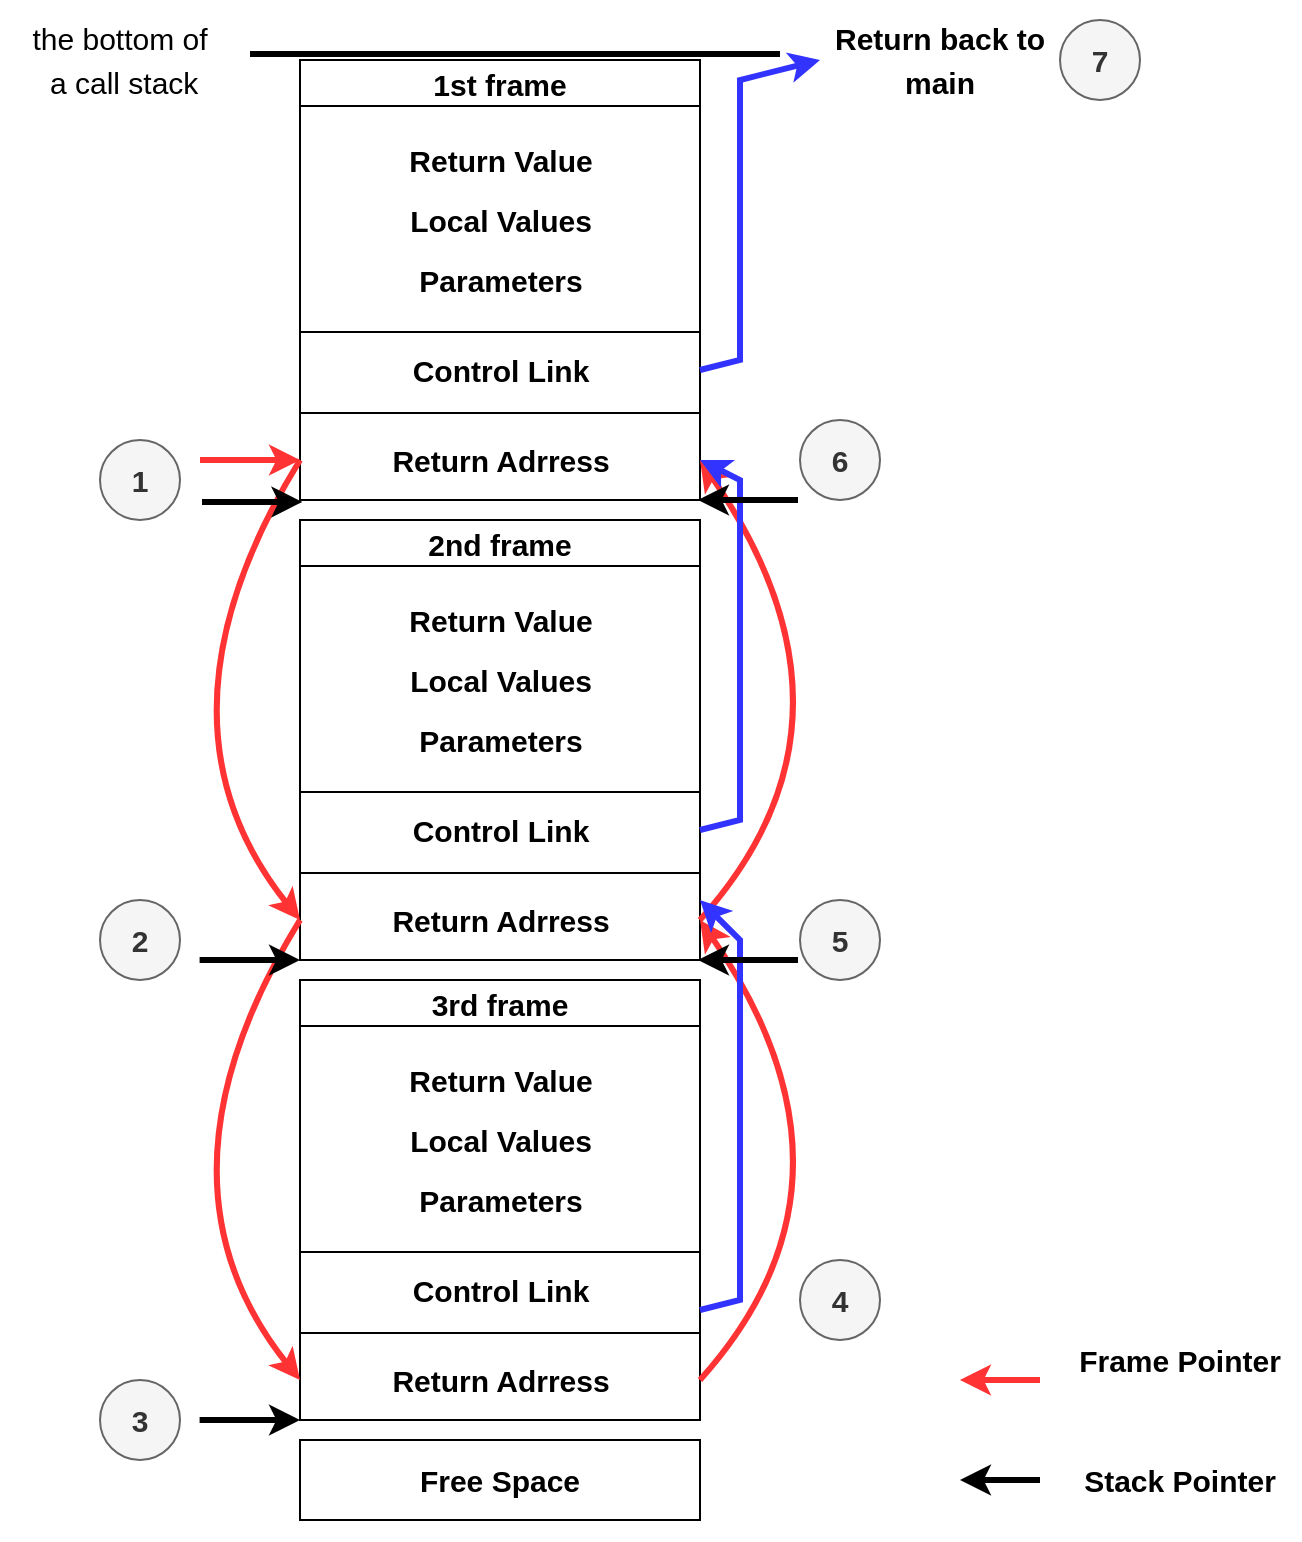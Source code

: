 <mxfile version="16.5.3" type="device"><diagram id="C5RBs43oDa-KdzZeNtuy" name="Page-1"><mxGraphModel dx="1273" dy="616" grid="1" gridSize="10" guides="1" tooltips="1" connect="1" arrows="1" fold="1" page="1" pageScale="1" pageWidth="827" pageHeight="1169" math="0" shadow="0"><root><mxCell id="WIyWlLk6GJQsqaUBKTNV-0"/><mxCell id="WIyWlLk6GJQsqaUBKTNV-1" parent="WIyWlLk6GJQsqaUBKTNV-0"/><mxCell id="zOaKJcc-THRSubo4hs2k-1" value="1st frame" style="swimlane;fillColor=default;fontSize=15;" vertex="1" parent="WIyWlLk6GJQsqaUBKTNV-1"><mxGeometry x="190" y="40" width="200" height="220" as="geometry"/></mxCell><mxCell id="zOaKJcc-THRSubo4hs2k-8" value="&lt;b&gt;&lt;font style=&quot;font-size: 15px&quot;&gt;Return Value&lt;/font&gt;&lt;/b&gt;" style="text;html=1;align=center;verticalAlign=middle;resizable=0;points=[];autosize=1;strokeColor=none;fillColor=none;" vertex="1" parent="zOaKJcc-THRSubo4hs2k-1"><mxGeometry x="45" y="40" width="110" height="20" as="geometry"/></mxCell><mxCell id="zOaKJcc-THRSubo4hs2k-10" value="&lt;span style=&quot;font-size: 15px&quot;&gt;&lt;b&gt;Local Values&lt;/b&gt;&lt;/span&gt;" style="text;html=1;align=center;verticalAlign=middle;resizable=0;points=[];autosize=1;strokeColor=none;fillColor=none;" vertex="1" parent="zOaKJcc-THRSubo4hs2k-1"><mxGeometry x="45" y="70" width="110" height="20" as="geometry"/></mxCell><mxCell id="zOaKJcc-THRSubo4hs2k-11" value="&lt;span style=&quot;font-size: 15px&quot;&gt;&lt;b&gt;Parameters&lt;/b&gt;&lt;/span&gt;" style="text;html=1;align=center;verticalAlign=middle;resizable=0;points=[];autosize=1;strokeColor=none;fillColor=none;" vertex="1" parent="zOaKJcc-THRSubo4hs2k-1"><mxGeometry x="50" y="100" width="100" height="20" as="geometry"/></mxCell><mxCell id="zOaKJcc-THRSubo4hs2k-2" value="" style="endArrow=none;html=1;rounded=0;entryX=1;entryY=0.5;entryDx=0;entryDy=0;exitX=0;exitY=0.5;exitDx=0;exitDy=0;" edge="1" parent="zOaKJcc-THRSubo4hs2k-1"><mxGeometry width="50" height="50" relative="1" as="geometry"><mxPoint y="136" as="sourcePoint"/><mxPoint x="200" y="136" as="targetPoint"/></mxGeometry></mxCell><mxCell id="zOaKJcc-THRSubo4hs2k-13" value="&lt;span style=&quot;font-size: 15px&quot;&gt;&lt;b&gt;Control Link&lt;/b&gt;&lt;/span&gt;" style="text;html=1;align=center;verticalAlign=middle;resizable=0;points=[];autosize=1;strokeColor=none;fillColor=none;" vertex="1" parent="zOaKJcc-THRSubo4hs2k-1"><mxGeometry x="50" y="145" width="100" height="20" as="geometry"/></mxCell><mxCell id="zOaKJcc-THRSubo4hs2k-15" value="&lt;span style=&quot;font-size: 15px&quot;&gt;&lt;b&gt;Return Adrress&lt;/b&gt;&lt;/span&gt;" style="text;html=1;align=center;verticalAlign=middle;resizable=0;points=[];autosize=1;strokeColor=none;fillColor=none;" vertex="1" parent="zOaKJcc-THRSubo4hs2k-1"><mxGeometry x="40" y="190" width="120" height="20" as="geometry"/></mxCell><mxCell id="zOaKJcc-THRSubo4hs2k-5" value="" style="endArrow=none;html=1;rounded=0;exitX=0;exitY=0.75;exitDx=0;exitDy=0;entryX=1;entryY=0.75;entryDx=0;entryDy=0;" edge="1" parent="WIyWlLk6GJQsqaUBKTNV-1"><mxGeometry width="50" height="50" relative="1" as="geometry"><mxPoint x="190" y="216.5" as="sourcePoint"/><mxPoint x="390" y="216.5" as="targetPoint"/></mxGeometry></mxCell><mxCell id="zOaKJcc-THRSubo4hs2k-7" value="&lt;font style=&quot;font-size: 15px&quot;&gt;the bottom of &lt;br&gt;&amp;nbsp;a call stack&lt;/font&gt;" style="rounded=0;whiteSpace=wrap;html=1;dashed=1;dashPattern=1 1;fontSize=18;strokeColor=none;" vertex="1" parent="WIyWlLk6GJQsqaUBKTNV-1"><mxGeometry x="40" y="10" width="120" height="60" as="geometry"/></mxCell><mxCell id="zOaKJcc-THRSubo4hs2k-16" value="2nd frame" style="swimlane;fillColor=default;fontSize=15;" vertex="1" parent="WIyWlLk6GJQsqaUBKTNV-1"><mxGeometry x="190" y="270" width="200" height="220" as="geometry"/></mxCell><mxCell id="zOaKJcc-THRSubo4hs2k-17" value="&lt;b&gt;&lt;font style=&quot;font-size: 15px&quot;&gt;Return Value&lt;/font&gt;&lt;/b&gt;" style="text;html=1;align=center;verticalAlign=middle;resizable=0;points=[];autosize=1;strokeColor=none;fillColor=none;" vertex="1" parent="zOaKJcc-THRSubo4hs2k-16"><mxGeometry x="45" y="40" width="110" height="20" as="geometry"/></mxCell><mxCell id="zOaKJcc-THRSubo4hs2k-18" value="&lt;span style=&quot;font-size: 15px&quot;&gt;&lt;b&gt;Local Values&lt;/b&gt;&lt;/span&gt;" style="text;html=1;align=center;verticalAlign=middle;resizable=0;points=[];autosize=1;strokeColor=none;fillColor=none;" vertex="1" parent="zOaKJcc-THRSubo4hs2k-16"><mxGeometry x="45" y="70" width="110" height="20" as="geometry"/></mxCell><mxCell id="zOaKJcc-THRSubo4hs2k-19" value="&lt;span style=&quot;font-size: 15px&quot;&gt;&lt;b&gt;Parameters&lt;/b&gt;&lt;/span&gt;" style="text;html=1;align=center;verticalAlign=middle;resizable=0;points=[];autosize=1;strokeColor=none;fillColor=none;" vertex="1" parent="zOaKJcc-THRSubo4hs2k-16"><mxGeometry x="50" y="100" width="100" height="20" as="geometry"/></mxCell><mxCell id="zOaKJcc-THRSubo4hs2k-20" value="" style="endArrow=none;html=1;rounded=0;entryX=1;entryY=0.5;entryDx=0;entryDy=0;exitX=0;exitY=0.5;exitDx=0;exitDy=0;" edge="1" parent="zOaKJcc-THRSubo4hs2k-16"><mxGeometry width="50" height="50" relative="1" as="geometry"><mxPoint y="136" as="sourcePoint"/><mxPoint x="200" y="136" as="targetPoint"/></mxGeometry></mxCell><mxCell id="zOaKJcc-THRSubo4hs2k-21" value="&lt;span style=&quot;font-size: 15px&quot;&gt;&lt;b&gt;Control Link&lt;/b&gt;&lt;/span&gt;" style="text;html=1;align=center;verticalAlign=middle;resizable=0;points=[];autosize=1;strokeColor=none;fillColor=none;" vertex="1" parent="zOaKJcc-THRSubo4hs2k-16"><mxGeometry x="50" y="145" width="100" height="20" as="geometry"/></mxCell><mxCell id="zOaKJcc-THRSubo4hs2k-22" value="&lt;span style=&quot;font-size: 15px&quot;&gt;&lt;b&gt;Return Adrress&lt;/b&gt;&lt;/span&gt;" style="text;html=1;align=center;verticalAlign=middle;resizable=0;points=[];autosize=1;strokeColor=none;fillColor=none;" vertex="1" parent="zOaKJcc-THRSubo4hs2k-16"><mxGeometry x="40" y="190" width="120" height="20" as="geometry"/></mxCell><mxCell id="zOaKJcc-THRSubo4hs2k-23" value="" style="endArrow=none;html=1;rounded=0;exitX=0;exitY=0.75;exitDx=0;exitDy=0;entryX=1;entryY=0.75;entryDx=0;entryDy=0;" edge="1" parent="WIyWlLk6GJQsqaUBKTNV-1"><mxGeometry width="50" height="50" relative="1" as="geometry"><mxPoint x="190" y="446.5" as="sourcePoint"/><mxPoint x="390" y="446.5" as="targetPoint"/></mxGeometry></mxCell><mxCell id="zOaKJcc-THRSubo4hs2k-24" value="3rd frame" style="swimlane;fillColor=default;fontSize=15;" vertex="1" parent="WIyWlLk6GJQsqaUBKTNV-1"><mxGeometry x="190" y="500" width="200" height="220" as="geometry"/></mxCell><mxCell id="zOaKJcc-THRSubo4hs2k-25" value="&lt;b&gt;&lt;font style=&quot;font-size: 15px&quot;&gt;Return Value&lt;/font&gt;&lt;/b&gt;" style="text;html=1;align=center;verticalAlign=middle;resizable=0;points=[];autosize=1;strokeColor=none;fillColor=none;" vertex="1" parent="zOaKJcc-THRSubo4hs2k-24"><mxGeometry x="45" y="40" width="110" height="20" as="geometry"/></mxCell><mxCell id="zOaKJcc-THRSubo4hs2k-26" value="&lt;span style=&quot;font-size: 15px&quot;&gt;&lt;b&gt;Local Values&lt;/b&gt;&lt;/span&gt;" style="text;html=1;align=center;verticalAlign=middle;resizable=0;points=[];autosize=1;strokeColor=none;fillColor=none;" vertex="1" parent="zOaKJcc-THRSubo4hs2k-24"><mxGeometry x="45" y="70" width="110" height="20" as="geometry"/></mxCell><mxCell id="zOaKJcc-THRSubo4hs2k-27" value="&lt;span style=&quot;font-size: 15px&quot;&gt;&lt;b&gt;Parameters&lt;/b&gt;&lt;/span&gt;" style="text;html=1;align=center;verticalAlign=middle;resizable=0;points=[];autosize=1;strokeColor=none;fillColor=none;" vertex="1" parent="zOaKJcc-THRSubo4hs2k-24"><mxGeometry x="50" y="100" width="100" height="20" as="geometry"/></mxCell><mxCell id="zOaKJcc-THRSubo4hs2k-28" value="" style="endArrow=none;html=1;rounded=0;entryX=1;entryY=0.5;entryDx=0;entryDy=0;exitX=0;exitY=0.5;exitDx=0;exitDy=0;" edge="1" parent="zOaKJcc-THRSubo4hs2k-24"><mxGeometry width="50" height="50" relative="1" as="geometry"><mxPoint y="136" as="sourcePoint"/><mxPoint x="200" y="136" as="targetPoint"/></mxGeometry></mxCell><mxCell id="zOaKJcc-THRSubo4hs2k-29" value="&lt;span style=&quot;font-size: 15px&quot;&gt;&lt;b&gt;Control Link&lt;/b&gt;&lt;/span&gt;" style="text;html=1;align=center;verticalAlign=middle;resizable=0;points=[];autosize=1;strokeColor=none;fillColor=none;" vertex="1" parent="zOaKJcc-THRSubo4hs2k-24"><mxGeometry x="50" y="145" width="100" height="20" as="geometry"/></mxCell><mxCell id="zOaKJcc-THRSubo4hs2k-30" value="&lt;span style=&quot;font-size: 15px&quot;&gt;&lt;b&gt;Return Adrress&lt;/b&gt;&lt;/span&gt;" style="text;html=1;align=center;verticalAlign=middle;resizable=0;points=[];autosize=1;strokeColor=none;fillColor=none;" vertex="1" parent="zOaKJcc-THRSubo4hs2k-24"><mxGeometry x="40" y="190" width="120" height="20" as="geometry"/></mxCell><mxCell id="zOaKJcc-THRSubo4hs2k-31" value="" style="endArrow=none;html=1;rounded=0;exitX=0;exitY=0.75;exitDx=0;exitDy=0;entryX=1;entryY=0.75;entryDx=0;entryDy=0;" edge="1" parent="WIyWlLk6GJQsqaUBKTNV-1"><mxGeometry width="50" height="50" relative="1" as="geometry"><mxPoint x="190" y="676.5" as="sourcePoint"/><mxPoint x="390" y="676.5" as="targetPoint"/></mxGeometry></mxCell><mxCell id="zOaKJcc-THRSubo4hs2k-32" value="&lt;b&gt;Free Space&lt;/b&gt;" style="rounded=0;whiteSpace=wrap;html=1;fontSize=15;fillColor=default;" vertex="1" parent="WIyWlLk6GJQsqaUBKTNV-1"><mxGeometry x="190" y="730" width="200" height="40" as="geometry"/></mxCell><mxCell id="zOaKJcc-THRSubo4hs2k-34" value="" style="curved=1;endArrow=classic;html=1;rounded=0;fontSize=15;strokeColor=#FF3333;strokeWidth=3;fillColor=#f8cecc;" edge="1" parent="WIyWlLk6GJQsqaUBKTNV-1"><mxGeometry width="50" height="50" relative="1" as="geometry"><mxPoint x="190" y="240" as="sourcePoint"/><mxPoint x="190" y="470" as="targetPoint"/><Array as="points"><mxPoint x="110" y="370"/></Array></mxGeometry></mxCell><mxCell id="zOaKJcc-THRSubo4hs2k-35" value="" style="curved=1;endArrow=classic;html=1;rounded=0;fontSize=15;strokeColor=#FF3333;strokeWidth=3;fillColor=#f8cecc;" edge="1" parent="WIyWlLk6GJQsqaUBKTNV-1"><mxGeometry width="50" height="50" relative="1" as="geometry"><mxPoint x="190" y="470" as="sourcePoint"/><mxPoint x="190" y="700" as="targetPoint"/><Array as="points"><mxPoint x="110" y="600"/></Array></mxGeometry></mxCell><mxCell id="zOaKJcc-THRSubo4hs2k-36" value="" style="curved=1;endArrow=classic;html=1;rounded=0;fontSize=15;strokeColor=#FF3333;strokeWidth=3;fillColor=#f8cecc;" edge="1" parent="WIyWlLk6GJQsqaUBKTNV-1"><mxGeometry width="50" height="50" relative="1" as="geometry"><mxPoint x="390" y="700" as="sourcePoint"/><mxPoint x="390" y="470" as="targetPoint"/><Array as="points"><mxPoint x="480" y="600"/></Array></mxGeometry></mxCell><mxCell id="zOaKJcc-THRSubo4hs2k-37" value="" style="curved=1;endArrow=classic;html=1;rounded=0;fontSize=15;strokeColor=#FF3333;strokeWidth=3;fillColor=#f8cecc;" edge="1" parent="WIyWlLk6GJQsqaUBKTNV-1"><mxGeometry width="50" height="50" relative="1" as="geometry"><mxPoint x="390" y="470" as="sourcePoint"/><mxPoint x="390" y="240" as="targetPoint"/><Array as="points"><mxPoint x="480" y="370"/></Array></mxGeometry></mxCell><mxCell id="zOaKJcc-THRSubo4hs2k-39" value="" style="endArrow=classic;html=1;rounded=0;fontSize=15;strokeColor=#FF3333;strokeWidth=3;" edge="1" parent="WIyWlLk6GJQsqaUBKTNV-1"><mxGeometry width="50" height="50" relative="1" as="geometry"><mxPoint x="560" y="700" as="sourcePoint"/><mxPoint x="520" y="700" as="targetPoint"/></mxGeometry></mxCell><mxCell id="zOaKJcc-THRSubo4hs2k-41" value="&lt;span style=&quot;font-size: 15px&quot;&gt;&lt;b&gt;Frame Pointer&lt;/b&gt;&lt;/span&gt;" style="rounded=0;whiteSpace=wrap;html=1;dashed=1;dashPattern=1 1;fontSize=18;strokeColor=none;" vertex="1" parent="WIyWlLk6GJQsqaUBKTNV-1"><mxGeometry x="570" y="660" width="120" height="60" as="geometry"/></mxCell><mxCell id="zOaKJcc-THRSubo4hs2k-42" value="" style="endArrow=classic;html=1;rounded=0;fontSize=15;strokeColor=#3333FF;strokeWidth=3;exitX=1;exitY=0.75;exitDx=0;exitDy=0;" edge="1" parent="WIyWlLk6GJQsqaUBKTNV-1" source="zOaKJcc-THRSubo4hs2k-24"><mxGeometry width="50" height="50" relative="1" as="geometry"><mxPoint x="430" y="320" as="sourcePoint"/><mxPoint x="390" y="460" as="targetPoint"/><Array as="points"><mxPoint x="410" y="660"/><mxPoint x="410" y="480"/></Array></mxGeometry></mxCell><mxCell id="zOaKJcc-THRSubo4hs2k-44" value="" style="endArrow=classic;html=1;rounded=0;fontSize=15;strokeColor=#3333FF;strokeWidth=3;exitX=1;exitY=0.75;exitDx=0;exitDy=0;" edge="1" parent="WIyWlLk6GJQsqaUBKTNV-1"><mxGeometry width="50" height="50" relative="1" as="geometry"><mxPoint x="390" y="425" as="sourcePoint"/><mxPoint x="390" y="240" as="targetPoint"/><Array as="points"><mxPoint x="410" y="420"/><mxPoint x="410" y="250"/></Array></mxGeometry></mxCell><mxCell id="zOaKJcc-THRSubo4hs2k-45" value="" style="endArrow=classic;html=1;rounded=0;fontSize=15;strokeColor=#3333FF;strokeWidth=3;exitX=1;exitY=0.75;exitDx=0;exitDy=0;" edge="1" parent="WIyWlLk6GJQsqaUBKTNV-1"><mxGeometry width="50" height="50" relative="1" as="geometry"><mxPoint x="390" y="195" as="sourcePoint"/><mxPoint x="450" y="40" as="targetPoint"/><Array as="points"><mxPoint x="410" y="190"/><mxPoint x="410" y="50"/></Array></mxGeometry></mxCell><mxCell id="zOaKJcc-THRSubo4hs2k-46" value="&lt;span style=&quot;font-size: 15px&quot;&gt;&lt;b&gt;Return back to main&lt;/b&gt;&lt;/span&gt;" style="rounded=0;whiteSpace=wrap;html=1;dashed=1;dashPattern=1 1;fontSize=18;strokeColor=none;" vertex="1" parent="WIyWlLk6GJQsqaUBKTNV-1"><mxGeometry x="450" y="10" width="120" height="60" as="geometry"/></mxCell><mxCell id="zOaKJcc-THRSubo4hs2k-47" value="" style="endArrow=none;html=1;rounded=0;fontSize=15;strokeColor=#000000;strokeWidth=3;" edge="1" parent="WIyWlLk6GJQsqaUBKTNV-1"><mxGeometry width="50" height="50" relative="1" as="geometry"><mxPoint x="165" y="37" as="sourcePoint"/><mxPoint x="430" y="37" as="targetPoint"/></mxGeometry></mxCell><mxCell id="zOaKJcc-THRSubo4hs2k-48" value="" style="endArrow=classic;html=1;rounded=0;fontSize=15;strokeColor=#000000;strokeWidth=3;entryX=0.001;entryY=-0.032;entryDx=0;entryDy=0;entryPerimeter=0;" edge="1" parent="WIyWlLk6GJQsqaUBKTNV-1"><mxGeometry width="50" height="50" relative="1" as="geometry"><mxPoint x="141" y="261" as="sourcePoint"/><mxPoint x="191.2" y="260.96" as="targetPoint"/></mxGeometry></mxCell><mxCell id="zOaKJcc-THRSubo4hs2k-49" value="" style="endArrow=classic;html=1;rounded=0;fontSize=15;strokeColor=#000000;strokeWidth=3;entryX=0.001;entryY=-0.032;entryDx=0;entryDy=0;entryPerimeter=0;" edge="1" parent="WIyWlLk6GJQsqaUBKTNV-1"><mxGeometry width="50" height="50" relative="1" as="geometry"><mxPoint x="139.8" y="490.04" as="sourcePoint"/><mxPoint x="190.0" y="490" as="targetPoint"/></mxGeometry></mxCell><mxCell id="zOaKJcc-THRSubo4hs2k-50" value="" style="endArrow=classic;html=1;rounded=0;fontSize=15;strokeColor=#000000;strokeWidth=3;entryX=0.001;entryY=-0.032;entryDx=0;entryDy=0;entryPerimeter=0;" edge="1" parent="WIyWlLk6GJQsqaUBKTNV-1"><mxGeometry width="50" height="50" relative="1" as="geometry"><mxPoint x="139.8" y="720.04" as="sourcePoint"/><mxPoint x="190.0" y="720" as="targetPoint"/></mxGeometry></mxCell><mxCell id="zOaKJcc-THRSubo4hs2k-52" value="" style="endArrow=classic;html=1;rounded=0;fontSize=15;strokeColor=#000000;strokeWidth=3;entryX=1;entryY=1;entryDx=0;entryDy=0;" edge="1" parent="WIyWlLk6GJQsqaUBKTNV-1"><mxGeometry width="50" height="50" relative="1" as="geometry"><mxPoint x="439" y="490" as="sourcePoint"/><mxPoint x="389" y="490" as="targetPoint"/></mxGeometry></mxCell><mxCell id="zOaKJcc-THRSubo4hs2k-53" value="" style="endArrow=classic;html=1;rounded=0;fontSize=15;strokeColor=#000000;strokeWidth=3;entryX=1;entryY=1;entryDx=0;entryDy=0;" edge="1" parent="WIyWlLk6GJQsqaUBKTNV-1"><mxGeometry width="50" height="50" relative="1" as="geometry"><mxPoint x="439" y="260" as="sourcePoint"/><mxPoint x="389" y="260" as="targetPoint"/></mxGeometry></mxCell><mxCell id="zOaKJcc-THRSubo4hs2k-54" value="" style="endArrow=classic;html=1;rounded=0;fontSize=15;strokeColor=#000000;strokeWidth=3;entryX=1;entryY=1;entryDx=0;entryDy=0;" edge="1" parent="WIyWlLk6GJQsqaUBKTNV-1"><mxGeometry width="50" height="50" relative="1" as="geometry"><mxPoint x="560" y="750" as="sourcePoint"/><mxPoint x="520" y="750" as="targetPoint"/></mxGeometry></mxCell><mxCell id="zOaKJcc-THRSubo4hs2k-55" value="&lt;span style=&quot;font-size: 15px&quot;&gt;&lt;b&gt;Stack Pointer&lt;/b&gt;&lt;/span&gt;" style="rounded=0;whiteSpace=wrap;html=1;dashed=1;dashPattern=1 1;fontSize=18;strokeColor=none;" vertex="1" parent="WIyWlLk6GJQsqaUBKTNV-1"><mxGeometry x="570" y="720" width="120" height="60" as="geometry"/></mxCell><mxCell id="zOaKJcc-THRSubo4hs2k-56" value="&lt;b&gt;1&lt;/b&gt;" style="ellipse;whiteSpace=wrap;html=1;aspect=fixed;fontSize=15;fillColor=#f5f5f5;fontColor=#333333;strokeColor=#666666;" vertex="1" parent="WIyWlLk6GJQsqaUBKTNV-1"><mxGeometry x="90" y="230" width="40" height="40" as="geometry"/></mxCell><mxCell id="zOaKJcc-THRSubo4hs2k-58" value="" style="endArrow=classic;html=1;rounded=0;fontSize=15;strokeColor=#FF3333;strokeWidth=3;" edge="1" parent="WIyWlLk6GJQsqaUBKTNV-1"><mxGeometry width="50" height="50" relative="1" as="geometry"><mxPoint x="140" y="240" as="sourcePoint"/><mxPoint x="190" y="240" as="targetPoint"/><Array as="points"><mxPoint x="140" y="240"/></Array></mxGeometry></mxCell><mxCell id="zOaKJcc-THRSubo4hs2k-59" value="&lt;b&gt;2&lt;/b&gt;" style="ellipse;whiteSpace=wrap;html=1;aspect=fixed;fontSize=15;fillColor=#f5f5f5;fontColor=#333333;strokeColor=#666666;" vertex="1" parent="WIyWlLk6GJQsqaUBKTNV-1"><mxGeometry x="90" y="460" width="40" height="40" as="geometry"/></mxCell><mxCell id="zOaKJcc-THRSubo4hs2k-60" value="&lt;b&gt;3&lt;/b&gt;" style="ellipse;whiteSpace=wrap;html=1;aspect=fixed;fontSize=15;fillColor=#f5f5f5;fontColor=#333333;strokeColor=#666666;" vertex="1" parent="WIyWlLk6GJQsqaUBKTNV-1"><mxGeometry x="90" y="700" width="40" height="40" as="geometry"/></mxCell><mxCell id="zOaKJcc-THRSubo4hs2k-61" value="&lt;b&gt;4&lt;/b&gt;" style="ellipse;whiteSpace=wrap;html=1;aspect=fixed;fontSize=15;fillColor=#f5f5f5;fontColor=#333333;strokeColor=#666666;" vertex="1" parent="WIyWlLk6GJQsqaUBKTNV-1"><mxGeometry x="440" y="640" width="40" height="40" as="geometry"/></mxCell><mxCell id="zOaKJcc-THRSubo4hs2k-62" value="&lt;b&gt;5&lt;/b&gt;" style="ellipse;whiteSpace=wrap;html=1;aspect=fixed;fontSize=15;fillColor=#f5f5f5;fontColor=#333333;strokeColor=#666666;" vertex="1" parent="WIyWlLk6GJQsqaUBKTNV-1"><mxGeometry x="440" y="460" width="40" height="40" as="geometry"/></mxCell><mxCell id="zOaKJcc-THRSubo4hs2k-63" value="&lt;b&gt;6&lt;/b&gt;" style="ellipse;whiteSpace=wrap;html=1;aspect=fixed;fontSize=15;fillColor=#f5f5f5;fontColor=#333333;strokeColor=#666666;" vertex="1" parent="WIyWlLk6GJQsqaUBKTNV-1"><mxGeometry x="440" y="220" width="40" height="40" as="geometry"/></mxCell><mxCell id="zOaKJcc-THRSubo4hs2k-64" value="&lt;b&gt;7&lt;/b&gt;" style="ellipse;whiteSpace=wrap;html=1;aspect=fixed;fontSize=15;fillColor=#f5f5f5;fontColor=#333333;strokeColor=#666666;" vertex="1" parent="WIyWlLk6GJQsqaUBKTNV-1"><mxGeometry x="570" y="20" width="40" height="40" as="geometry"/></mxCell></root></mxGraphModel></diagram></mxfile>